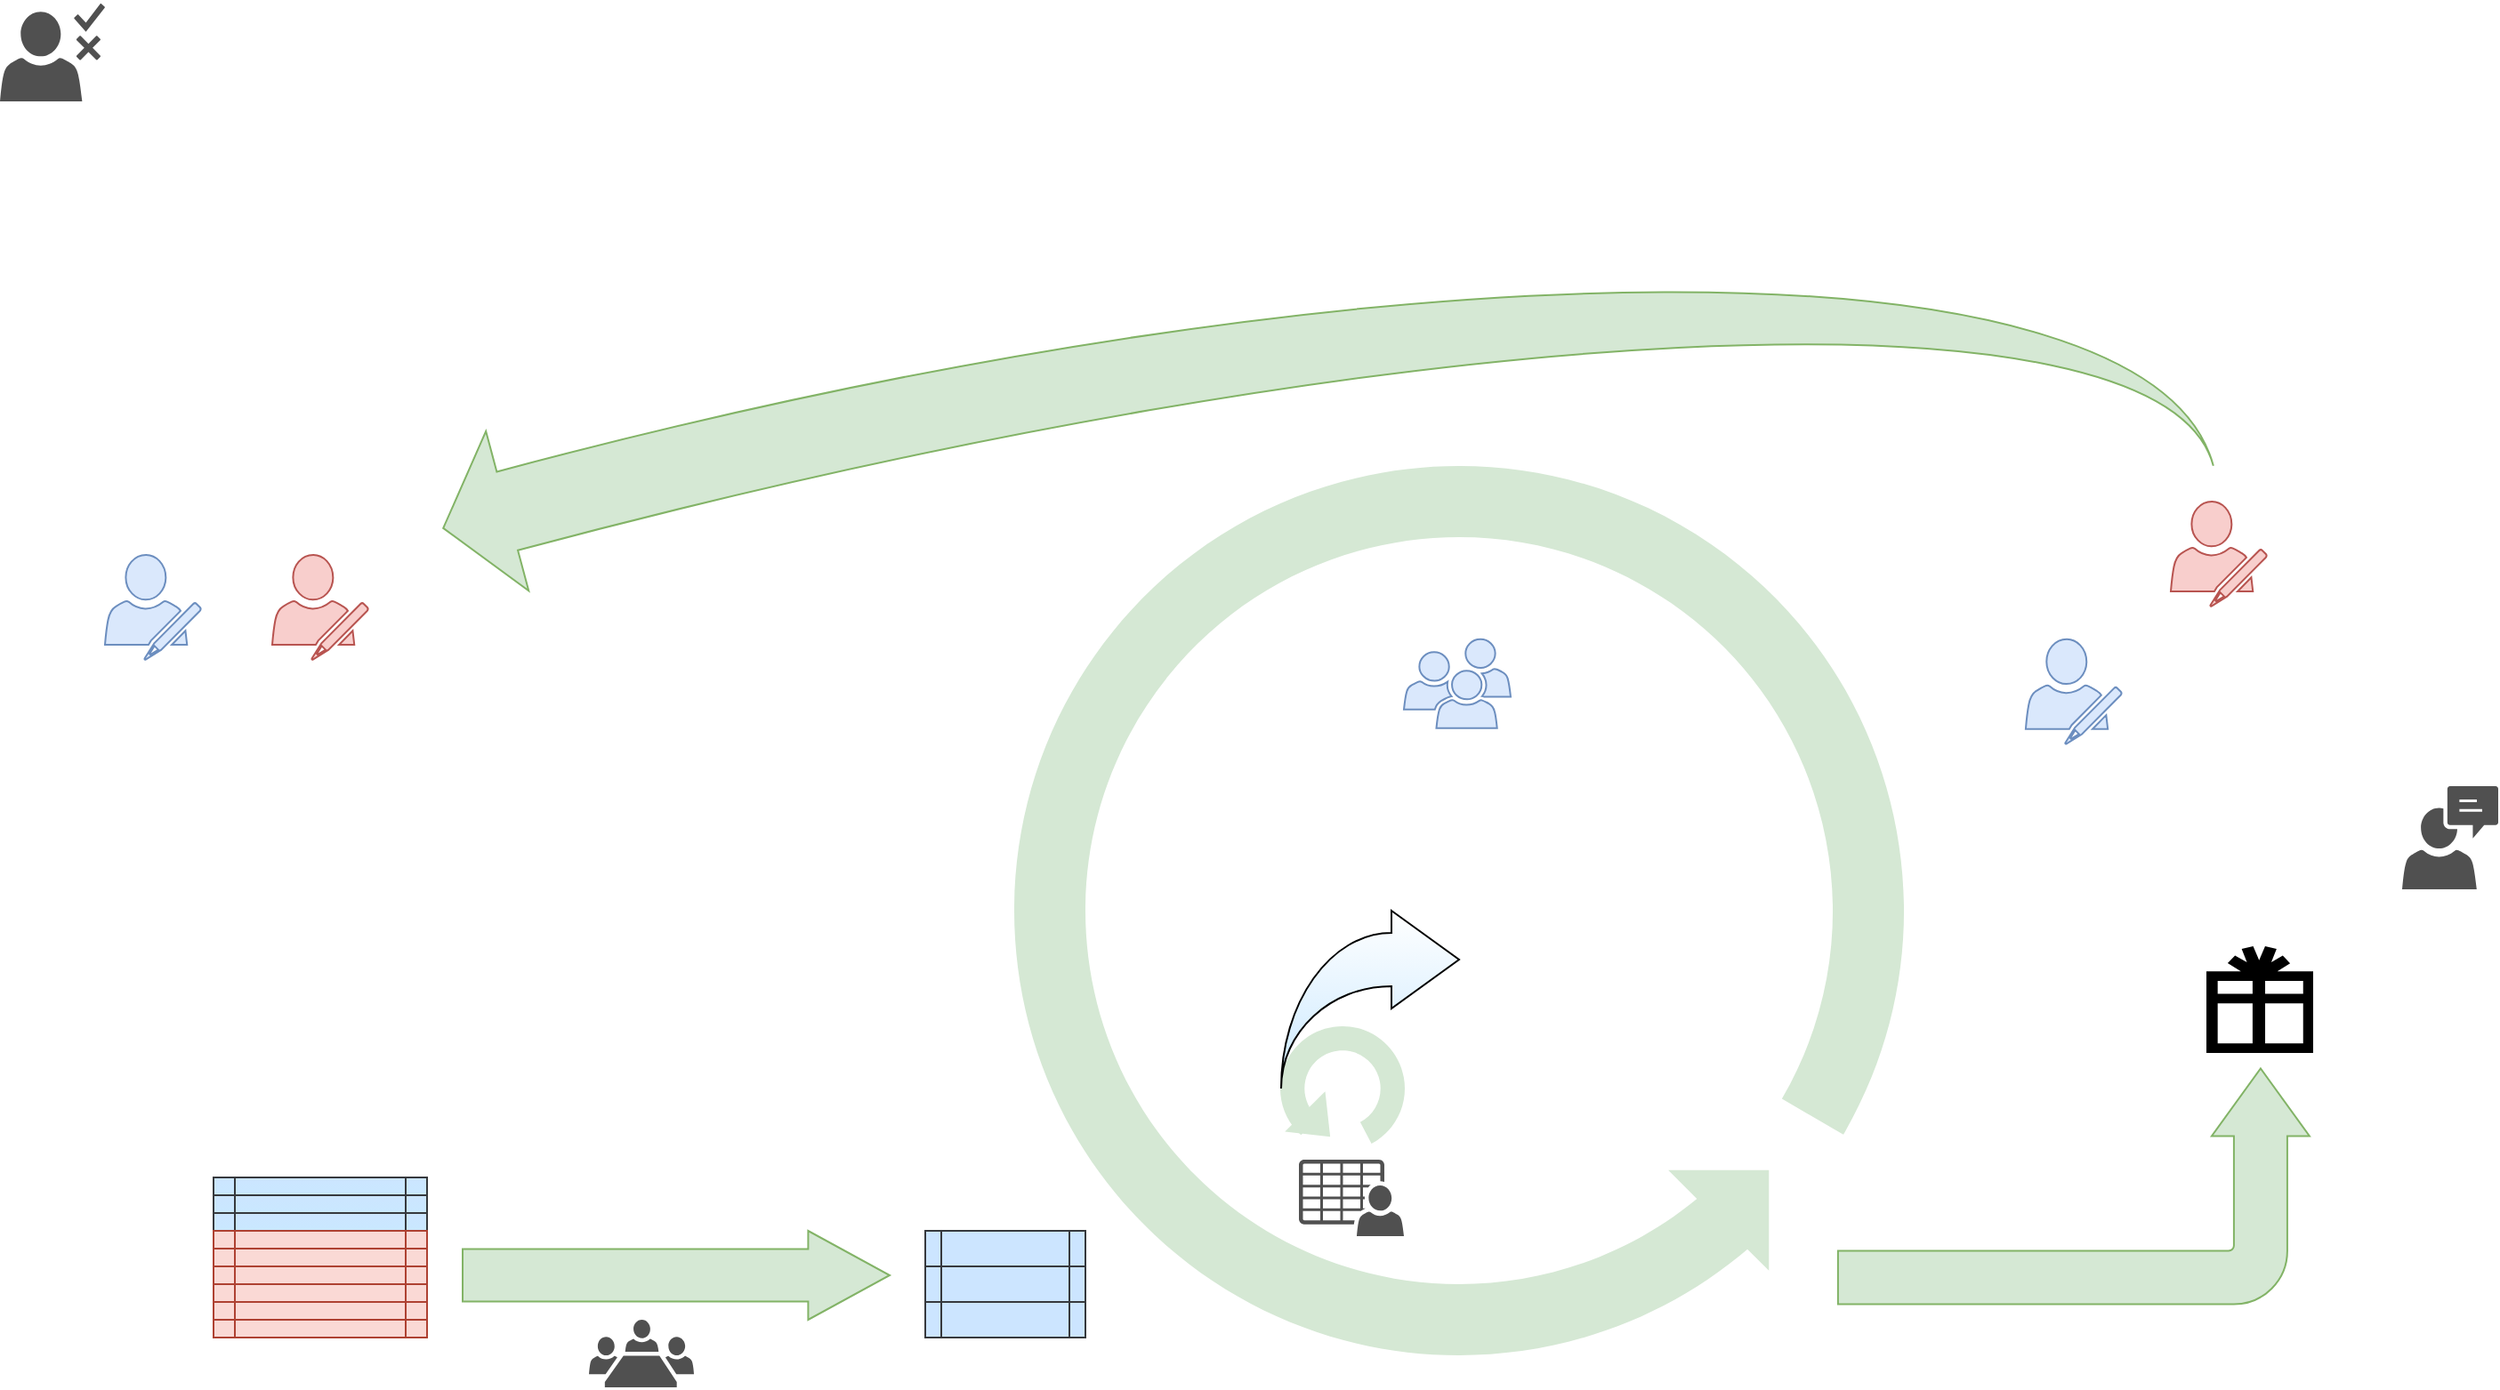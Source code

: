 <mxfile version="20.2.8" type="github">
  <diagram id="_FEHBMe-WtapZqSm3n5B" name="ページ1">
    <mxGraphModel dx="1609" dy="1183" grid="1" gridSize="10" guides="1" tooltips="1" connect="1" arrows="1" fold="1" page="1" pageScale="1" pageWidth="1169" pageHeight="827" math="0" shadow="0">
      <root>
        <mxCell id="0" />
        <mxCell id="1" parent="0" />
        <mxCell id="ADqPrzjA_RwsDzK-S_yt-1" value="" style="shape=process;whiteSpace=wrap;html=1;backgroundOutline=1;fillColor=#cce5ff;strokeColor=#36393d;gradientColor=#C9E8FF;" vertex="1" parent="1">
          <mxGeometry x="160" y="700" width="120" height="10" as="geometry" />
        </mxCell>
        <mxCell id="ADqPrzjA_RwsDzK-S_yt-2" value="" style="shape=process;whiteSpace=wrap;html=1;backgroundOutline=1;fillColor=#cce5ff;strokeColor=#36393d;gradientColor=#C9E8FF;" vertex="1" parent="1">
          <mxGeometry x="160" y="710" width="120" height="10" as="geometry" />
        </mxCell>
        <mxCell id="ADqPrzjA_RwsDzK-S_yt-3" value="" style="shape=process;whiteSpace=wrap;html=1;backgroundOutline=1;fillColor=#cce5ff;strokeColor=#36393d;gradientColor=#C9E8FF;" vertex="1" parent="1">
          <mxGeometry x="160" y="720" width="120" height="10" as="geometry" />
        </mxCell>
        <mxCell id="ADqPrzjA_RwsDzK-S_yt-4" value="" style="shape=process;whiteSpace=wrap;html=1;backgroundOutline=1;fillColor=#fad9d5;strokeColor=#ae4132;" vertex="1" parent="1">
          <mxGeometry x="160" y="730" width="120" height="10" as="geometry" />
        </mxCell>
        <mxCell id="ADqPrzjA_RwsDzK-S_yt-5" value="" style="shape=process;whiteSpace=wrap;html=1;backgroundOutline=1;fillColor=#fad9d5;strokeColor=#ae4132;" vertex="1" parent="1">
          <mxGeometry x="160" y="740" width="120" height="10" as="geometry" />
        </mxCell>
        <mxCell id="ADqPrzjA_RwsDzK-S_yt-6" value="" style="shape=process;whiteSpace=wrap;html=1;backgroundOutline=1;fillColor=#fad9d5;strokeColor=#ae4132;" vertex="1" parent="1">
          <mxGeometry x="160" y="750" width="120" height="10" as="geometry" />
        </mxCell>
        <mxCell id="ADqPrzjA_RwsDzK-S_yt-7" value="" style="shape=process;whiteSpace=wrap;html=1;backgroundOutline=1;fillColor=#fad9d5;strokeColor=#ae4132;" vertex="1" parent="1">
          <mxGeometry x="160" y="760" width="120" height="10" as="geometry" />
        </mxCell>
        <mxCell id="ADqPrzjA_RwsDzK-S_yt-8" value="" style="shape=process;whiteSpace=wrap;html=1;backgroundOutline=1;fillColor=#fad9d5;strokeColor=#ae4132;" vertex="1" parent="1">
          <mxGeometry x="160" y="770" width="120" height="10" as="geometry" />
        </mxCell>
        <mxCell id="ADqPrzjA_RwsDzK-S_yt-9" value="" style="shape=process;whiteSpace=wrap;html=1;backgroundOutline=1;fillColor=#fad9d5;strokeColor=#ae4132;" vertex="1" parent="1">
          <mxGeometry x="160" y="780" width="120" height="10" as="geometry" />
        </mxCell>
        <mxCell id="ADqPrzjA_RwsDzK-S_yt-10" value="" style="html=1;shadow=0;dashed=0;align=center;verticalAlign=middle;shape=mxgraph.arrows2.arrow;dy=0.41;dx=45.8;notch=0;fillColor=#d5e8d4;strokeColor=#82b366;" vertex="1" parent="1">
          <mxGeometry x="300" y="730" width="240" height="50" as="geometry" />
        </mxCell>
        <mxCell id="ADqPrzjA_RwsDzK-S_yt-11" value="" style="shape=process;whiteSpace=wrap;html=1;backgroundOutline=1;fillColor=#cce5ff;strokeColor=#36393d;" vertex="1" parent="1">
          <mxGeometry x="560" y="730" width="90" height="20" as="geometry" />
        </mxCell>
        <mxCell id="ADqPrzjA_RwsDzK-S_yt-12" value="" style="shape=process;whiteSpace=wrap;html=1;backgroundOutline=1;fillColor=#cce5ff;strokeColor=#36393d;" vertex="1" parent="1">
          <mxGeometry x="560" y="750" width="90" height="20" as="geometry" />
        </mxCell>
        <mxCell id="ADqPrzjA_RwsDzK-S_yt-13" value="" style="shape=process;whiteSpace=wrap;html=1;backgroundOutline=1;fillColor=#cce5ff;strokeColor=#36393d;" vertex="1" parent="1">
          <mxGeometry x="560" y="770" width="90" height="20" as="geometry" />
        </mxCell>
        <mxCell id="ADqPrzjA_RwsDzK-S_yt-14" value="" style="verticalLabelPosition=bottom;verticalAlign=top;html=1;shape=mxgraph.basic.partConcEllipse;startAngle=0.132;endAngle=0.084;arcWidth=0.16;rotation=90;fillColor=#d5e8d4;strokeColor=none;" vertex="1" parent="1">
          <mxGeometry x="610" y="300" width="500" height="500" as="geometry" />
        </mxCell>
        <mxCell id="ADqPrzjA_RwsDzK-S_yt-15" value="" style="html=1;shadow=0;dashed=0;align=center;verticalAlign=middle;shape=mxgraph.arrows2.arrow;dy=0.6;dx=40;direction=south;notch=0;fillColor=#d5e8d4;strokeColor=none;rotation=-135;" vertex="1" parent="1">
          <mxGeometry x="980" y="690" width="80" height="40" as="geometry" />
        </mxCell>
        <mxCell id="ADqPrzjA_RwsDzK-S_yt-16" value="" style="sketch=0;pointerEvents=1;shadow=0;dashed=0;html=1;strokeColor=#6c8ebf;fillColor=#dae8fc;labelPosition=center;verticalLabelPosition=bottom;verticalAlign=top;outlineConnect=0;align=center;shape=mxgraph.office.users.writer;" vertex="1" parent="1">
          <mxGeometry x="99" y="350" width="54" height="59" as="geometry" />
        </mxCell>
        <mxCell id="ADqPrzjA_RwsDzK-S_yt-17" value="" style="sketch=0;pointerEvents=1;shadow=0;dashed=0;html=1;strokeColor=none;fillColor=#505050;labelPosition=center;verticalLabelPosition=bottom;verticalAlign=top;outlineConnect=0;align=center;shape=mxgraph.office.users.meeting;" vertex="1" parent="1">
          <mxGeometry x="371" y="780" width="59" height="38" as="geometry" />
        </mxCell>
        <mxCell id="ADqPrzjA_RwsDzK-S_yt-18" value="" style="sketch=0;pointerEvents=1;shadow=0;dashed=0;html=1;strokeColor=none;fillColor=#505050;labelPosition=center;verticalLabelPosition=bottom;verticalAlign=top;outlineConnect=0;align=center;shape=mxgraph.office.users.csv_file;" vertex="1" parent="1">
          <mxGeometry x="770" y="690" width="59" height="43" as="geometry" />
        </mxCell>
        <mxCell id="ADqPrzjA_RwsDzK-S_yt-19" value="" style="sketch=0;pointerEvents=1;shadow=0;dashed=0;html=1;strokeColor=#b85450;fillColor=#f8cecc;labelPosition=center;verticalLabelPosition=bottom;verticalAlign=top;outlineConnect=0;align=center;shape=mxgraph.office.users.writer;" vertex="1" parent="1">
          <mxGeometry x="193" y="350" width="54" height="59" as="geometry" />
        </mxCell>
        <mxCell id="ADqPrzjA_RwsDzK-S_yt-20" value="" style="verticalLabelPosition=bottom;verticalAlign=top;html=1;shape=mxgraph.basic.partConcEllipse;startAngle=0.366;endAngle=0.173;arcWidth=0.39;rotation=90;fillColor=#d5e8d4;strokeColor=none;" vertex="1" parent="1">
          <mxGeometry x="759.5" y="615" width="70" height="70" as="geometry" />
        </mxCell>
        <mxCell id="ADqPrzjA_RwsDzK-S_yt-21" value="" style="html=1;shadow=0;dashed=0;align=center;verticalAlign=middle;shape=mxgraph.arrows2.arrow;dy=0.6;dx=40;direction=south;notch=0;fillColor=#d5e8d4;strokeColor=none;rotation=-45;" vertex="1" parent="1">
          <mxGeometry x="764.5" y="660" width="32" height="20" as="geometry" />
        </mxCell>
        <mxCell id="ADqPrzjA_RwsDzK-S_yt-22" value="" style="sketch=0;pointerEvents=1;shadow=0;dashed=0;html=1;strokeColor=none;fillColor=#505050;labelPosition=center;verticalLabelPosition=bottom;verticalAlign=top;outlineConnect=0;align=center;shape=mxgraph.office.users.approver;" vertex="1" parent="1">
          <mxGeometry x="40" y="40" width="59" height="55" as="geometry" />
        </mxCell>
        <mxCell id="ADqPrzjA_RwsDzK-S_yt-23" value="" style="sketch=0;pointerEvents=1;shadow=0;dashed=0;html=1;strokeColor=#6c8ebf;labelPosition=center;verticalLabelPosition=bottom;verticalAlign=top;outlineConnect=0;align=center;shape=mxgraph.office.users.users;fillColor=#dae8fc;" vertex="1" parent="1">
          <mxGeometry x="829" y="397.39" width="60" height="50" as="geometry" />
        </mxCell>
        <mxCell id="ADqPrzjA_RwsDzK-S_yt-24" value="" style="sketch=0;pointerEvents=1;shadow=0;dashed=0;html=1;strokeColor=#6c8ebf;fillColor=#dae8fc;labelPosition=center;verticalLabelPosition=bottom;verticalAlign=top;outlineConnect=0;align=center;shape=mxgraph.office.users.writer;" vertex="1" parent="1">
          <mxGeometry x="1178.46" y="397.39" width="54" height="59" as="geometry" />
        </mxCell>
        <mxCell id="ADqPrzjA_RwsDzK-S_yt-25" value="" style="sketch=0;pointerEvents=1;shadow=0;dashed=0;html=1;strokeColor=#b85450;fillColor=#f8cecc;labelPosition=center;verticalLabelPosition=bottom;verticalAlign=top;outlineConnect=0;align=center;shape=mxgraph.office.users.writer;" vertex="1" parent="1">
          <mxGeometry x="1260" y="320" width="54" height="59" as="geometry" />
        </mxCell>
        <mxCell id="ADqPrzjA_RwsDzK-S_yt-26" value="" style="sketch=0;pointerEvents=1;shadow=0;dashed=0;html=1;strokeColor=none;fillColor=#505050;labelPosition=center;verticalLabelPosition=bottom;verticalAlign=top;outlineConnect=0;align=center;shape=mxgraph.office.users.communications;" vertex="1" parent="1">
          <mxGeometry x="1390" y="480" width="54" height="58" as="geometry" />
        </mxCell>
        <mxCell id="ADqPrzjA_RwsDzK-S_yt-27" value="" style="shape=mxgraph.signs.travel.present;html=1;pointerEvents=1;fillColor=#000000;strokeColor=none;verticalLabelPosition=bottom;verticalAlign=top;align=center;sketch=0;" vertex="1" parent="1">
          <mxGeometry x="1280" y="570" width="60" height="60" as="geometry" />
        </mxCell>
        <mxCell id="ADqPrzjA_RwsDzK-S_yt-28" value="" style="html=1;shadow=0;dashed=0;align=center;verticalAlign=middle;shape=mxgraph.arrows2.jumpInArrow;dy=15;dx=38;arrowHead=55;gradientColor=#C9E8FF;" vertex="1" parent="1">
          <mxGeometry x="760" y="550" width="100" height="100" as="geometry" />
        </mxCell>
        <mxCell id="ADqPrzjA_RwsDzK-S_yt-29" value="" style="html=1;shadow=0;dashed=0;align=center;verticalAlign=middle;shape=mxgraph.arrows2.jumpInArrow;dy=22.88;dx=37.28;arrowHead=92.82;rotation=-15;direction=east;flipH=1;fillColor=#d5e8d4;strokeColor=#82b366;" vertex="1" parent="1">
          <mxGeometry x="295.5" y="160" width="970" height="270" as="geometry" />
        </mxCell>
        <mxCell id="ADqPrzjA_RwsDzK-S_yt-30" value="" style="html=1;shadow=0;dashed=0;align=center;verticalAlign=middle;shape=mxgraph.arrows2.bendArrow;dy=15;dx=38;notch=0;arrowHead=55;rounded=1;flipV=1;rotation=-90;fillColor=#d5e8d4;strokeColor=#82b366;" vertex="1" parent="1">
          <mxGeometry x="1139.21" y="572.5" width="132.5" height="265" as="geometry" />
        </mxCell>
      </root>
    </mxGraphModel>
  </diagram>
</mxfile>
